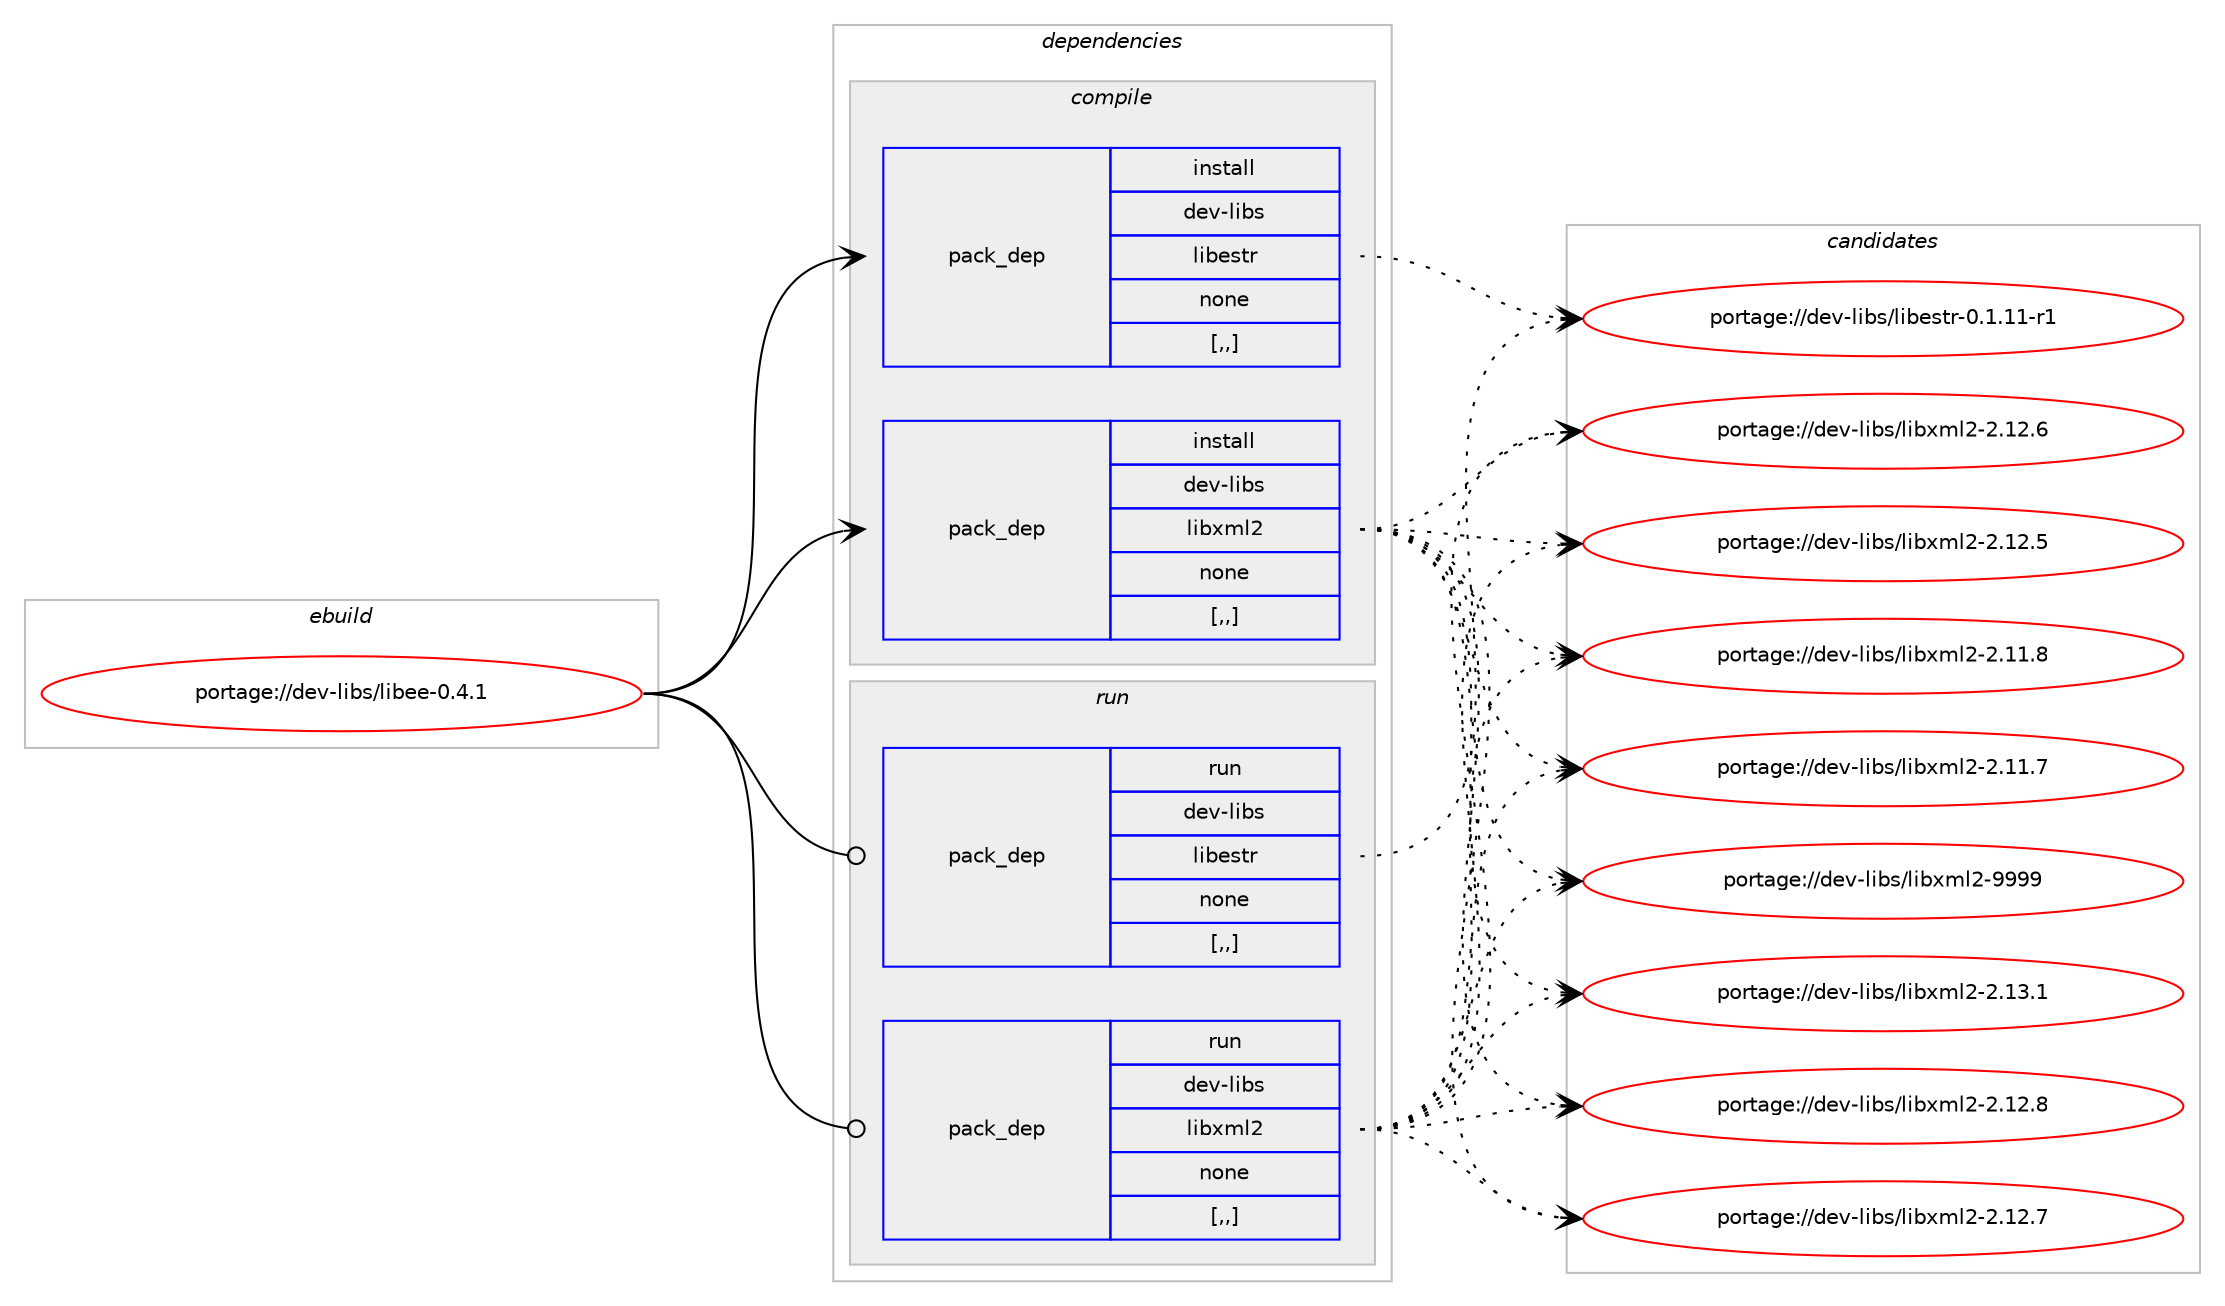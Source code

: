 digraph prolog {

# *************
# Graph options
# *************

newrank=true;
concentrate=true;
compound=true;
graph [rankdir=LR,fontname=Helvetica,fontsize=10,ranksep=1.5];#, ranksep=2.5, nodesep=0.2];
edge  [arrowhead=vee];
node  [fontname=Helvetica,fontsize=10];

# **********
# The ebuild
# **********

subgraph cluster_leftcol {
color=gray;
label=<<i>ebuild</i>>;
id [label="portage://dev-libs/libee-0.4.1", color=red, width=4, href="../dev-libs/libee-0.4.1.svg"];
}

# ****************
# The dependencies
# ****************

subgraph cluster_midcol {
color=gray;
label=<<i>dependencies</i>>;
subgraph cluster_compile {
fillcolor="#eeeeee";
style=filled;
label=<<i>compile</i>>;
subgraph pack81992 {
dependency109933 [label=<<TABLE BORDER="0" CELLBORDER="1" CELLSPACING="0" CELLPADDING="4" WIDTH="220"><TR><TD ROWSPAN="6" CELLPADDING="30">pack_dep</TD></TR><TR><TD WIDTH="110">install</TD></TR><TR><TD>dev-libs</TD></TR><TR><TD>libestr</TD></TR><TR><TD>none</TD></TR><TR><TD>[,,]</TD></TR></TABLE>>, shape=none, color=blue];
}
id:e -> dependency109933:w [weight=20,style="solid",arrowhead="vee"];
subgraph pack81993 {
dependency109934 [label=<<TABLE BORDER="0" CELLBORDER="1" CELLSPACING="0" CELLPADDING="4" WIDTH="220"><TR><TD ROWSPAN="6" CELLPADDING="30">pack_dep</TD></TR><TR><TD WIDTH="110">install</TD></TR><TR><TD>dev-libs</TD></TR><TR><TD>libxml2</TD></TR><TR><TD>none</TD></TR><TR><TD>[,,]</TD></TR></TABLE>>, shape=none, color=blue];
}
id:e -> dependency109934:w [weight=20,style="solid",arrowhead="vee"];
}
subgraph cluster_compileandrun {
fillcolor="#eeeeee";
style=filled;
label=<<i>compile and run</i>>;
}
subgraph cluster_run {
fillcolor="#eeeeee";
style=filled;
label=<<i>run</i>>;
subgraph pack81994 {
dependency109935 [label=<<TABLE BORDER="0" CELLBORDER="1" CELLSPACING="0" CELLPADDING="4" WIDTH="220"><TR><TD ROWSPAN="6" CELLPADDING="30">pack_dep</TD></TR><TR><TD WIDTH="110">run</TD></TR><TR><TD>dev-libs</TD></TR><TR><TD>libestr</TD></TR><TR><TD>none</TD></TR><TR><TD>[,,]</TD></TR></TABLE>>, shape=none, color=blue];
}
id:e -> dependency109935:w [weight=20,style="solid",arrowhead="odot"];
subgraph pack81995 {
dependency109936 [label=<<TABLE BORDER="0" CELLBORDER="1" CELLSPACING="0" CELLPADDING="4" WIDTH="220"><TR><TD ROWSPAN="6" CELLPADDING="30">pack_dep</TD></TR><TR><TD WIDTH="110">run</TD></TR><TR><TD>dev-libs</TD></TR><TR><TD>libxml2</TD></TR><TR><TD>none</TD></TR><TR><TD>[,,]</TD></TR></TABLE>>, shape=none, color=blue];
}
id:e -> dependency109936:w [weight=20,style="solid",arrowhead="odot"];
}
}

# **************
# The candidates
# **************

subgraph cluster_choices {
rank=same;
color=gray;
label=<<i>candidates</i>>;

subgraph choice81992 {
color=black;
nodesep=1;
choice10010111845108105981154710810598101115116114454846494649494511449 [label="portage://dev-libs/libestr-0.1.11-r1", color=red, width=4,href="../dev-libs/libestr-0.1.11-r1.svg"];
dependency109933:e -> choice10010111845108105981154710810598101115116114454846494649494511449:w [style=dotted,weight="100"];
}
subgraph choice81993 {
color=black;
nodesep=1;
choice10010111845108105981154710810598120109108504557575757 [label="portage://dev-libs/libxml2-9999", color=red, width=4,href="../dev-libs/libxml2-9999.svg"];
choice100101118451081059811547108105981201091085045504649514649 [label="portage://dev-libs/libxml2-2.13.1", color=red, width=4,href="../dev-libs/libxml2-2.13.1.svg"];
choice100101118451081059811547108105981201091085045504649504656 [label="portage://dev-libs/libxml2-2.12.8", color=red, width=4,href="../dev-libs/libxml2-2.12.8.svg"];
choice100101118451081059811547108105981201091085045504649504655 [label="portage://dev-libs/libxml2-2.12.7", color=red, width=4,href="../dev-libs/libxml2-2.12.7.svg"];
choice100101118451081059811547108105981201091085045504649504654 [label="portage://dev-libs/libxml2-2.12.6", color=red, width=4,href="../dev-libs/libxml2-2.12.6.svg"];
choice100101118451081059811547108105981201091085045504649504653 [label="portage://dev-libs/libxml2-2.12.5", color=red, width=4,href="../dev-libs/libxml2-2.12.5.svg"];
choice100101118451081059811547108105981201091085045504649494656 [label="portage://dev-libs/libxml2-2.11.8", color=red, width=4,href="../dev-libs/libxml2-2.11.8.svg"];
choice100101118451081059811547108105981201091085045504649494655 [label="portage://dev-libs/libxml2-2.11.7", color=red, width=4,href="../dev-libs/libxml2-2.11.7.svg"];
dependency109934:e -> choice10010111845108105981154710810598120109108504557575757:w [style=dotted,weight="100"];
dependency109934:e -> choice100101118451081059811547108105981201091085045504649514649:w [style=dotted,weight="100"];
dependency109934:e -> choice100101118451081059811547108105981201091085045504649504656:w [style=dotted,weight="100"];
dependency109934:e -> choice100101118451081059811547108105981201091085045504649504655:w [style=dotted,weight="100"];
dependency109934:e -> choice100101118451081059811547108105981201091085045504649504654:w [style=dotted,weight="100"];
dependency109934:e -> choice100101118451081059811547108105981201091085045504649504653:w [style=dotted,weight="100"];
dependency109934:e -> choice100101118451081059811547108105981201091085045504649494656:w [style=dotted,weight="100"];
dependency109934:e -> choice100101118451081059811547108105981201091085045504649494655:w [style=dotted,weight="100"];
}
subgraph choice81994 {
color=black;
nodesep=1;
choice10010111845108105981154710810598101115116114454846494649494511449 [label="portage://dev-libs/libestr-0.1.11-r1", color=red, width=4,href="../dev-libs/libestr-0.1.11-r1.svg"];
dependency109935:e -> choice10010111845108105981154710810598101115116114454846494649494511449:w [style=dotted,weight="100"];
}
subgraph choice81995 {
color=black;
nodesep=1;
choice10010111845108105981154710810598120109108504557575757 [label="portage://dev-libs/libxml2-9999", color=red, width=4,href="../dev-libs/libxml2-9999.svg"];
choice100101118451081059811547108105981201091085045504649514649 [label="portage://dev-libs/libxml2-2.13.1", color=red, width=4,href="../dev-libs/libxml2-2.13.1.svg"];
choice100101118451081059811547108105981201091085045504649504656 [label="portage://dev-libs/libxml2-2.12.8", color=red, width=4,href="../dev-libs/libxml2-2.12.8.svg"];
choice100101118451081059811547108105981201091085045504649504655 [label="portage://dev-libs/libxml2-2.12.7", color=red, width=4,href="../dev-libs/libxml2-2.12.7.svg"];
choice100101118451081059811547108105981201091085045504649504654 [label="portage://dev-libs/libxml2-2.12.6", color=red, width=4,href="../dev-libs/libxml2-2.12.6.svg"];
choice100101118451081059811547108105981201091085045504649504653 [label="portage://dev-libs/libxml2-2.12.5", color=red, width=4,href="../dev-libs/libxml2-2.12.5.svg"];
choice100101118451081059811547108105981201091085045504649494656 [label="portage://dev-libs/libxml2-2.11.8", color=red, width=4,href="../dev-libs/libxml2-2.11.8.svg"];
choice100101118451081059811547108105981201091085045504649494655 [label="portage://dev-libs/libxml2-2.11.7", color=red, width=4,href="../dev-libs/libxml2-2.11.7.svg"];
dependency109936:e -> choice10010111845108105981154710810598120109108504557575757:w [style=dotted,weight="100"];
dependency109936:e -> choice100101118451081059811547108105981201091085045504649514649:w [style=dotted,weight="100"];
dependency109936:e -> choice100101118451081059811547108105981201091085045504649504656:w [style=dotted,weight="100"];
dependency109936:e -> choice100101118451081059811547108105981201091085045504649504655:w [style=dotted,weight="100"];
dependency109936:e -> choice100101118451081059811547108105981201091085045504649504654:w [style=dotted,weight="100"];
dependency109936:e -> choice100101118451081059811547108105981201091085045504649504653:w [style=dotted,weight="100"];
dependency109936:e -> choice100101118451081059811547108105981201091085045504649494656:w [style=dotted,weight="100"];
dependency109936:e -> choice100101118451081059811547108105981201091085045504649494655:w [style=dotted,weight="100"];
}
}

}
